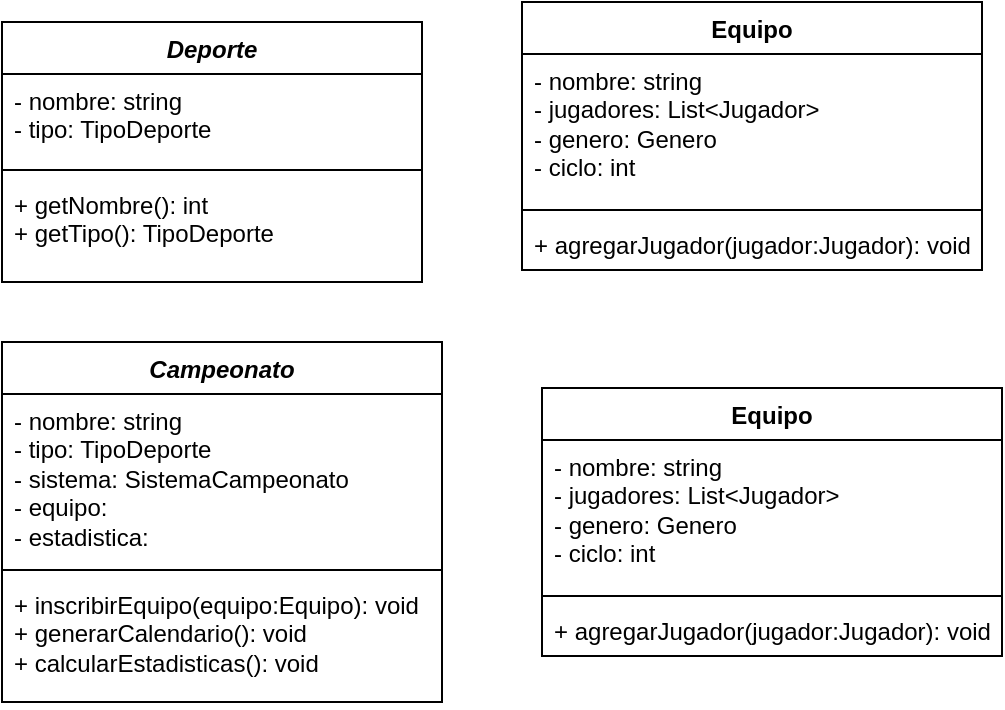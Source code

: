 <mxfile version="24.7.4">
  <diagram name="Página-1" id="mBX1DXli7DbKJ6v1EeVo">
    <mxGraphModel dx="550" dy="592" grid="1" gridSize="10" guides="1" tooltips="1" connect="1" arrows="1" fold="1" page="1" pageScale="1" pageWidth="827" pageHeight="1169" math="0" shadow="0">
      <root>
        <mxCell id="0" />
        <mxCell id="1" parent="0" />
        <mxCell id="eMihlJpAppJxDjBYdMjB-1" value="&lt;i&gt;Deporte&lt;/i&gt;" style="swimlane;fontStyle=1;align=center;verticalAlign=top;childLayout=stackLayout;horizontal=1;startSize=26;horizontalStack=0;resizeParent=1;resizeParentMax=0;resizeLast=0;collapsible=1;marginBottom=0;whiteSpace=wrap;html=1;" parent="1" vertex="1">
          <mxGeometry x="70" y="60" width="210" height="130" as="geometry" />
        </mxCell>
        <mxCell id="eMihlJpAppJxDjBYdMjB-2" value="&lt;div&gt;- nombre: string&lt;/div&gt;&lt;div&gt;- tipo: TipoDeporte&lt;/div&gt;" style="text;strokeColor=none;fillColor=none;align=left;verticalAlign=top;spacingLeft=4;spacingRight=4;overflow=hidden;rotatable=0;points=[[0,0.5],[1,0.5]];portConstraint=eastwest;whiteSpace=wrap;html=1;" parent="eMihlJpAppJxDjBYdMjB-1" vertex="1">
          <mxGeometry y="26" width="210" height="44" as="geometry" />
        </mxCell>
        <mxCell id="eMihlJpAppJxDjBYdMjB-3" value="" style="line;strokeWidth=1;fillColor=none;align=left;verticalAlign=middle;spacingTop=-1;spacingLeft=3;spacingRight=3;rotatable=0;labelPosition=right;points=[];portConstraint=eastwest;strokeColor=inherit;" parent="eMihlJpAppJxDjBYdMjB-1" vertex="1">
          <mxGeometry y="70" width="210" height="8" as="geometry" />
        </mxCell>
        <mxCell id="eMihlJpAppJxDjBYdMjB-4" value="&lt;div&gt;&lt;span style=&quot;background-color: initial;&quot;&gt;+ getNombre(): int&lt;/span&gt;&lt;br&gt;&lt;/div&gt;&lt;div&gt;+ getTipo(): TipoDeporte&lt;br&gt;&lt;/div&gt;" style="text;strokeColor=none;fillColor=none;align=left;verticalAlign=top;spacingLeft=4;spacingRight=4;overflow=hidden;rotatable=0;points=[[0,0.5],[1,0.5]];portConstraint=eastwest;whiteSpace=wrap;html=1;" parent="eMihlJpAppJxDjBYdMjB-1" vertex="1">
          <mxGeometry y="78" width="210" height="52" as="geometry" />
        </mxCell>
        <mxCell id="STGYGHROPqpZrpoP6dvl-1" value="Equipo" style="swimlane;fontStyle=1;align=center;verticalAlign=top;childLayout=stackLayout;horizontal=1;startSize=26;horizontalStack=0;resizeParent=1;resizeParentMax=0;resizeLast=0;collapsible=1;marginBottom=0;whiteSpace=wrap;html=1;" parent="1" vertex="1">
          <mxGeometry x="330" y="50" width="230" height="134" as="geometry" />
        </mxCell>
        <mxCell id="STGYGHROPqpZrpoP6dvl-2" value="- nombre: string&lt;div&gt;- jugadores: List&amp;lt;Jugador&amp;gt;&lt;/div&gt;&lt;div&gt;- genero: Genero&lt;/div&gt;&lt;div&gt;- ciclo: int&lt;/div&gt;" style="text;strokeColor=none;fillColor=none;align=left;verticalAlign=top;spacingLeft=4;spacingRight=4;overflow=hidden;rotatable=0;points=[[0,0.5],[1,0.5]];portConstraint=eastwest;whiteSpace=wrap;html=1;" parent="STGYGHROPqpZrpoP6dvl-1" vertex="1">
          <mxGeometry y="26" width="230" height="74" as="geometry" />
        </mxCell>
        <mxCell id="STGYGHROPqpZrpoP6dvl-3" value="" style="line;strokeWidth=1;fillColor=none;align=left;verticalAlign=middle;spacingTop=-1;spacingLeft=3;spacingRight=3;rotatable=0;labelPosition=right;points=[];portConstraint=eastwest;strokeColor=inherit;" parent="STGYGHROPqpZrpoP6dvl-1" vertex="1">
          <mxGeometry y="100" width="230" height="8" as="geometry" />
        </mxCell>
        <mxCell id="STGYGHROPqpZrpoP6dvl-4" value="+ agregarJugador(jugador:Jugador): void" style="text;strokeColor=none;fillColor=none;align=left;verticalAlign=top;spacingLeft=4;spacingRight=4;overflow=hidden;rotatable=0;points=[[0,0.5],[1,0.5]];portConstraint=eastwest;whiteSpace=wrap;html=1;" parent="STGYGHROPqpZrpoP6dvl-1" vertex="1">
          <mxGeometry y="108" width="230" height="26" as="geometry" />
        </mxCell>
        <mxCell id="u0d8qMAOlNacAVuoKSEI-2" value="&lt;i&gt;Campeonato&lt;/i&gt;" style="swimlane;fontStyle=1;align=center;verticalAlign=top;childLayout=stackLayout;horizontal=1;startSize=26;horizontalStack=0;resizeParent=1;resizeParentMax=0;resizeLast=0;collapsible=1;marginBottom=0;whiteSpace=wrap;html=1;" vertex="1" parent="1">
          <mxGeometry x="70" y="220" width="220" height="180" as="geometry" />
        </mxCell>
        <mxCell id="u0d8qMAOlNacAVuoKSEI-3" value="&lt;div&gt;- nombre: string&lt;/div&gt;&lt;div&gt;- tipo: TipoDeporte&lt;/div&gt;&lt;div&gt;- sistema: SistemaCampeonato&lt;/div&gt;&lt;div&gt;- equipo:&lt;/div&gt;&lt;div&gt;- estadistica:&lt;/div&gt;" style="text;strokeColor=none;fillColor=none;align=left;verticalAlign=top;spacingLeft=4;spacingRight=4;overflow=hidden;rotatable=0;points=[[0,0.5],[1,0.5]];portConstraint=eastwest;whiteSpace=wrap;html=1;" vertex="1" parent="u0d8qMAOlNacAVuoKSEI-2">
          <mxGeometry y="26" width="220" height="84" as="geometry" />
        </mxCell>
        <mxCell id="u0d8qMAOlNacAVuoKSEI-4" value="" style="line;strokeWidth=1;fillColor=none;align=left;verticalAlign=middle;spacingTop=-1;spacingLeft=3;spacingRight=3;rotatable=0;labelPosition=right;points=[];portConstraint=eastwest;strokeColor=inherit;" vertex="1" parent="u0d8qMAOlNacAVuoKSEI-2">
          <mxGeometry y="110" width="220" height="8" as="geometry" />
        </mxCell>
        <mxCell id="u0d8qMAOlNacAVuoKSEI-5" value="&lt;div&gt;+ inscribirEquipo(equipo:Equipo): void&lt;/div&gt;&lt;div&gt;+ generarCalendario(): void&lt;/div&gt;&lt;div&gt;+ calcularEstadisticas(): void&lt;/div&gt;" style="text;strokeColor=none;fillColor=none;align=left;verticalAlign=top;spacingLeft=4;spacingRight=4;overflow=hidden;rotatable=0;points=[[0,0.5],[1,0.5]];portConstraint=eastwest;whiteSpace=wrap;html=1;" vertex="1" parent="u0d8qMAOlNacAVuoKSEI-2">
          <mxGeometry y="118" width="220" height="62" as="geometry" />
        </mxCell>
        <mxCell id="u0d8qMAOlNacAVuoKSEI-6" value="Equipo" style="swimlane;fontStyle=1;align=center;verticalAlign=top;childLayout=stackLayout;horizontal=1;startSize=26;horizontalStack=0;resizeParent=1;resizeParentMax=0;resizeLast=0;collapsible=1;marginBottom=0;whiteSpace=wrap;html=1;" vertex="1" parent="1">
          <mxGeometry x="340" y="243" width="230" height="134" as="geometry" />
        </mxCell>
        <mxCell id="u0d8qMAOlNacAVuoKSEI-7" value="- nombre: string&lt;div&gt;- jugadores: List&amp;lt;Jugador&amp;gt;&lt;/div&gt;&lt;div&gt;- genero: Genero&lt;/div&gt;&lt;div&gt;- ciclo: int&lt;/div&gt;" style="text;strokeColor=none;fillColor=none;align=left;verticalAlign=top;spacingLeft=4;spacingRight=4;overflow=hidden;rotatable=0;points=[[0,0.5],[1,0.5]];portConstraint=eastwest;whiteSpace=wrap;html=1;" vertex="1" parent="u0d8qMAOlNacAVuoKSEI-6">
          <mxGeometry y="26" width="230" height="74" as="geometry" />
        </mxCell>
        <mxCell id="u0d8qMAOlNacAVuoKSEI-8" value="" style="line;strokeWidth=1;fillColor=none;align=left;verticalAlign=middle;spacingTop=-1;spacingLeft=3;spacingRight=3;rotatable=0;labelPosition=right;points=[];portConstraint=eastwest;strokeColor=inherit;" vertex="1" parent="u0d8qMAOlNacAVuoKSEI-6">
          <mxGeometry y="100" width="230" height="8" as="geometry" />
        </mxCell>
        <mxCell id="u0d8qMAOlNacAVuoKSEI-9" value="+ agregarJugador(jugador:Jugador): void" style="text;strokeColor=none;fillColor=none;align=left;verticalAlign=top;spacingLeft=4;spacingRight=4;overflow=hidden;rotatable=0;points=[[0,0.5],[1,0.5]];portConstraint=eastwest;whiteSpace=wrap;html=1;" vertex="1" parent="u0d8qMAOlNacAVuoKSEI-6">
          <mxGeometry y="108" width="230" height="26" as="geometry" />
        </mxCell>
      </root>
    </mxGraphModel>
  </diagram>
</mxfile>
